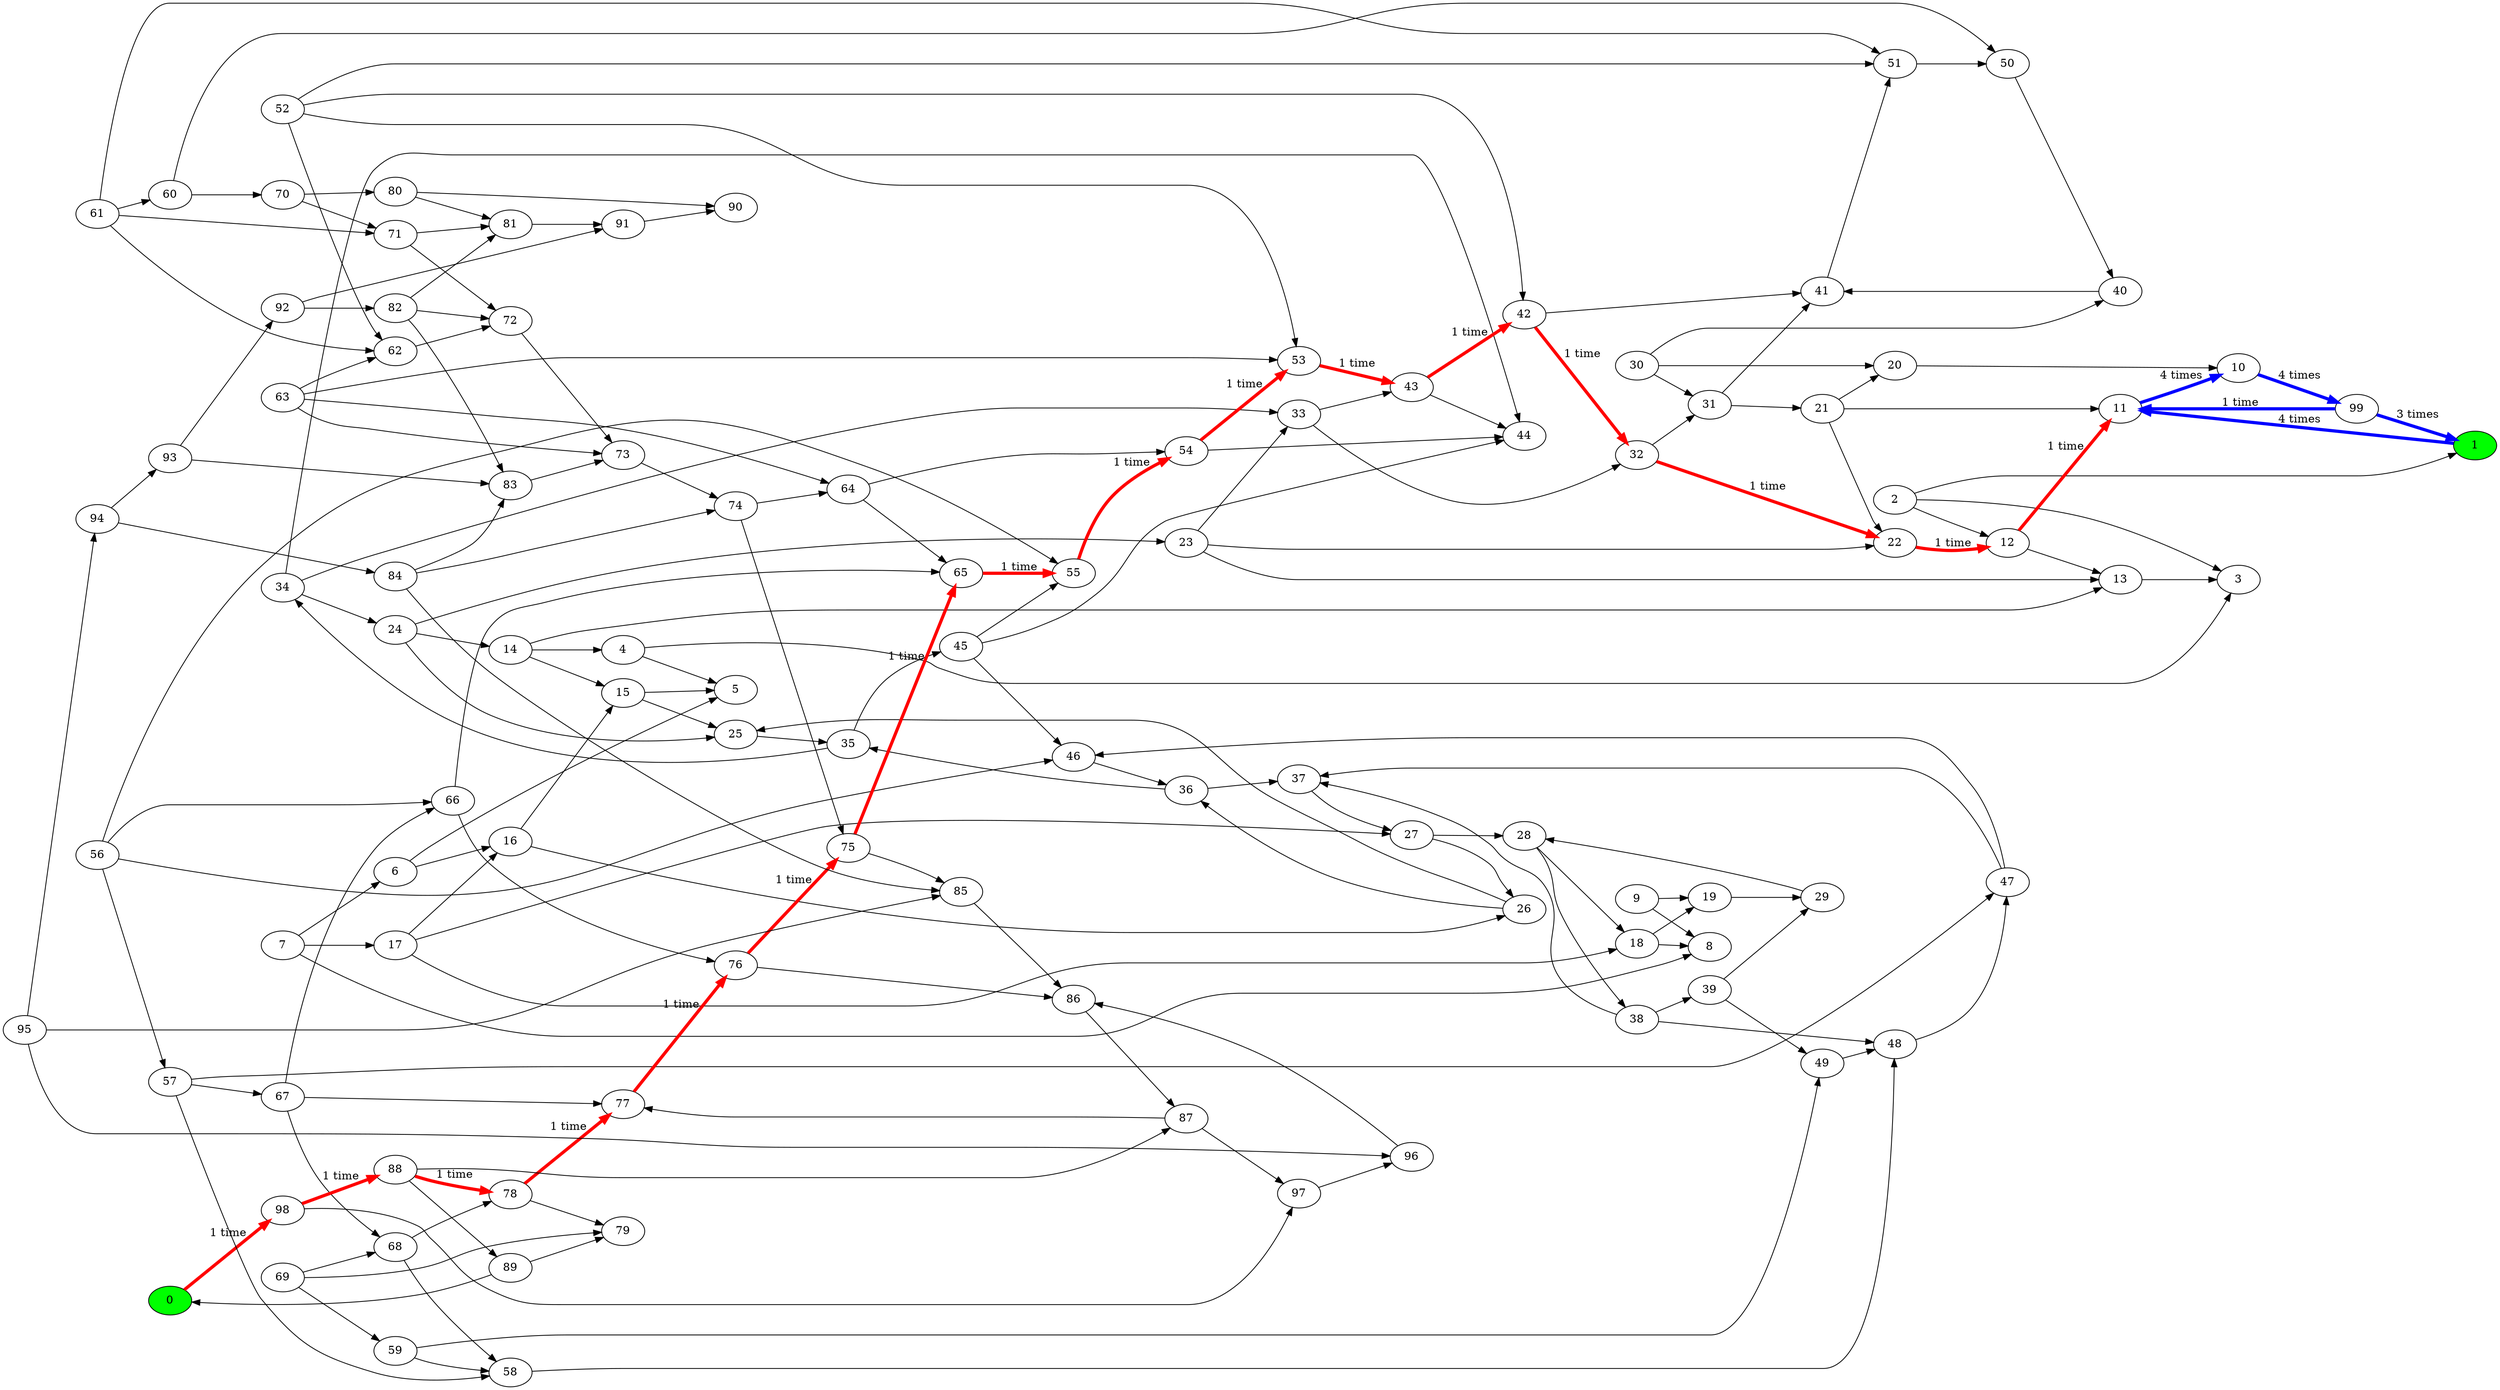 digraph{
rankdir=LR
0 [fillcolor = green; style=filled]
1 [fillcolor = green; style=filled]
2
3
4
5
6
7
8
9
10
11
12
13
14
15
16
17
18
19
20
21
22
23
24
25
26
27
28
29
30
31
32
33
34
35
36
37
38
39
40
41
42
43
44
45
46
47
48
49
50
51
52
53
54
55
56
57
58
59
60
61
62
63
64
65
66
67
68
69
70
71
72
73
74
75
76
77
78
79
80
81
82
83
84
85
86
87
88
89
90
91
92
93
94
95
96
97
98
99
0->98 [color = red; penwidth=4; label=" 1 time"]
1->11 [color = blue; penwidth=4 label=" 4 times"]
2->1
2->3
2->12
4->3
4->5
6->5
6->16
7->6
7->8
7->17
9->8
9->19
10->99 [color = blue; penwidth=4 label=" 4 times"]
11->10 [color = blue; penwidth=4 label=" 4 times"]
12->11 [color = red; penwidth=4; label=" 1 time"]
12->13
13->3
14->4
14->13
14->15
15->5
15->25
16->15
16->26
17->16
17->18
17->27
18->8
18->19
19->29
20->10
21->11
21->20
21->22
22->12 [color = red; penwidth=4; label=" 1 time"]
23->13
23->22
23->33
24->14
24->23
24->25
25->35
26->25
26->36
27->26
27->28
28->18
28->38
29->28
30->20
30->31
30->40
31->21
31->41
32->22 [color = red; penwidth=4; label=" 1 time"]
32->31
33->32
33->43
34->24
34->33
34->44
35->34
35->45
36->35
36->37
37->27
38->37
38->39
38->48
39->29
39->49
40->41
41->51
42->32 [color = red; penwidth=4; label=" 1 time"]
42->41
43->42 [color = red; penwidth=4; label=" 1 time"]
43->44
45->44
45->46
45->55
46->36
47->37
47->46
48->47
49->48
50->40
51->50
52->42
52->51
52->53
52->62
53->43 [color = red; penwidth=4; label=" 1 time"]
54->44
54->53 [color = red; penwidth=4; label=" 1 time"]
55->54 [color = red; penwidth=4; label=" 1 time"]
56->46
56->55
56->57
56->66
57->47
57->58
57->67
58->48
59->49
59->58
60->50
60->70
61->51
61->60
61->62
61->71
62->72
63->53
63->62
63->64
63->73
64->54
64->65
65->55 [color = red; penwidth=4; label=" 1 time"]
66->65
66->76
67->66
67->68
67->77
68->58
68->78
69->59
69->68
69->79
70->71
70->80
71->72
71->81
72->73
73->74
74->64
74->75
75->65 [color = red; penwidth=4; label=" 1 time"]
75->85
76->75 [color = red; penwidth=4; label=" 1 time"]
76->86
77->76 [color = red; penwidth=4; label=" 1 time"]
78->77 [color = red; penwidth=4; label=" 1 time"]
78->79
80->81
80->90
81->91
82->72
82->81
82->83
83->73
84->74
84->83
84->85
85->86
86->87
87->77
87->97
88->78 [color = red; penwidth=4; label=" 1 time"]
88->87
88->89
89->79
89->0
91->90
92->82
92->91
93->83
93->92
94->84
94->93
95->85
95->94
95->96
96->86
97->96
98->88 [color = red; penwidth=4; label=" 1 time"]
98->97
99->1 [color = blue; penwidth=4 label=" 3 times"]
99->11 [color = blue; penwidth=4 label=" 1 time"]
}
